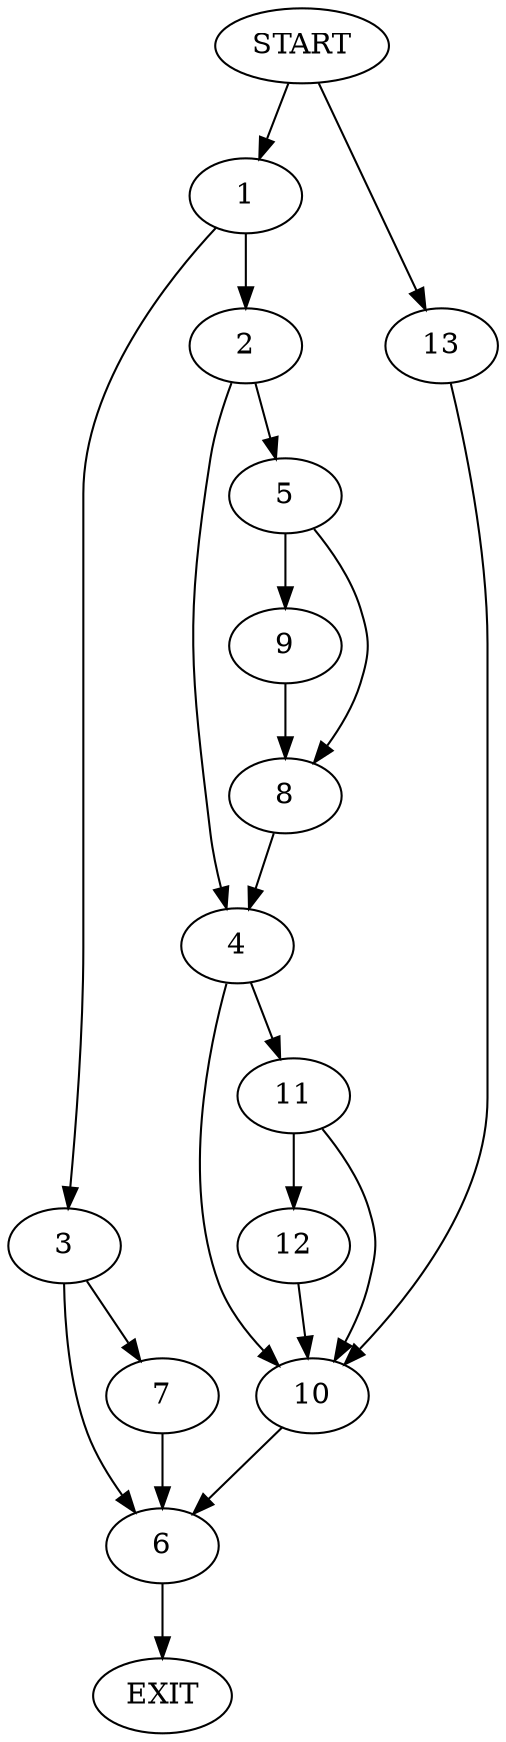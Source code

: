 digraph {
0 [label="START"]
14 [label="EXIT"]
0 -> 1
1 -> 2
1 -> 3
2 -> 4
2 -> 5
3 -> 6
3 -> 7
5 -> 8
5 -> 9
4 -> 10
4 -> 11
9 -> 8
8 -> 4
11 -> 12
11 -> 10
10 -> 6
12 -> 10
0 -> 13
13 -> 10
6 -> 14
7 -> 6
}
